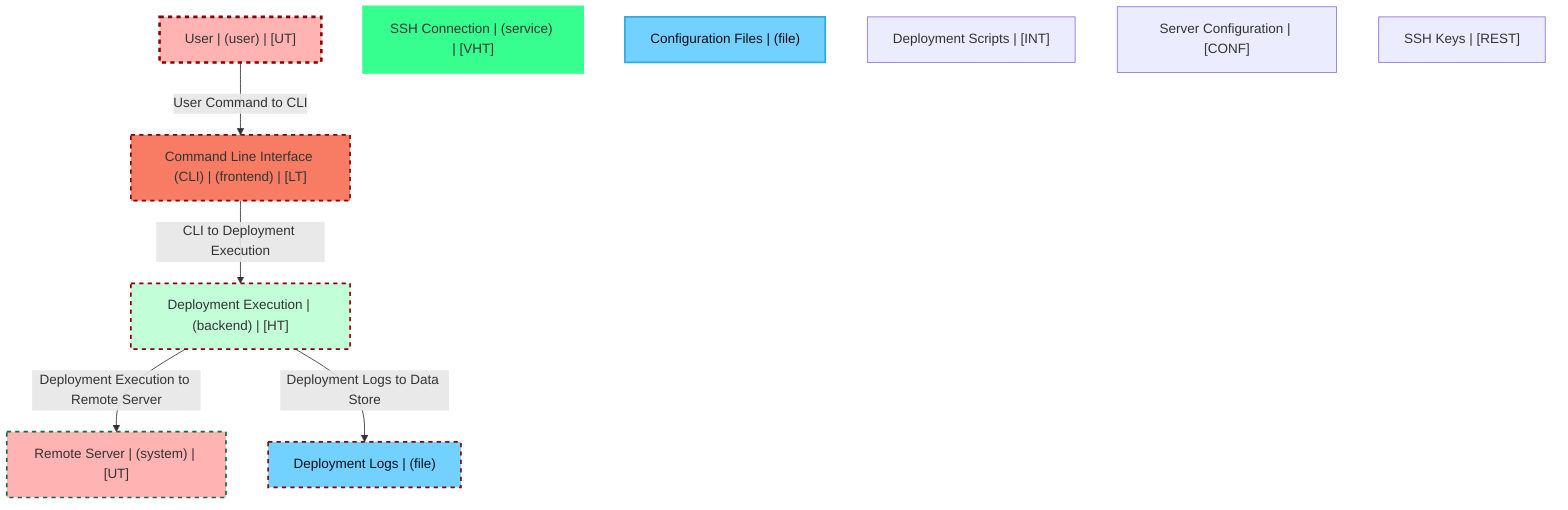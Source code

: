 graph TB
  node_01F8M8D3KQZ8J7D5G8F4F4D6F17["User | (user) | [UT]"]:::untrusted
  node_01F8M8D3KQZ8J7D5G8F4F4D6F18["Remote Server | (system) | [UT]"]:::untrusted
  node_01F8M8D3KQZ8J7D5G8F4F4D6F12["Command Line Interface (CLI) | (frontend) | [LT]"]:::lowTrust
  node_01F8M8D3KQZ8J7D5G8F4F4D6F13["Deployment Execution | (backend) | [HT]"]:::highTrust
  node_01F8M8D3KQZ8J7D5G8F4F4D6F14["SSH Connection | (service) | [VHT]"]:::veryHighTrust
  node_01F8M8D3KQZ8J7D5G8F4F4D6F15["Deployment Logs | (file)"]:::dataStore
  node_01F8M8D3KQZ8J7D5G8F4F4D6F16["Configuration Files | (file)"]:::dataStore
  node_01F8M8D3KQZ8J7D5G8F4F4D6F9["Deployment Scripts | [INT]"]:::dataAsset,internal
  node_01F8M8D3KQZ8J7D5G8F4F4D6F10["Server Configuration | [CONF]"]:::dataAsset,confidential
  node_01F8M8D3KQZ8J7D5G8F4F4D6F11["SSH Keys | [REST]"]:::dataAsset,restricted

  node_01F8M8D3KQZ8J7D5G8F4F4D6F17 -->|User Command to CLI| node_01F8M8D3KQZ8J7D5G8F4F4D6F12:::unencryptedFlow
  node_01F8M8D3KQZ8J7D5G8F4F4D6F12 -->|CLI to Deployment Execution| node_01F8M8D3KQZ8J7D5G8F4F4D6F13:::unencryptedFlow
  node_01F8M8D3KQZ8J7D5G8F4F4D6F13 -->|Deployment Execution to Remote Server| node_01F8M8D3KQZ8J7D5G8F4F4D6F18:::encryptedFlow
  node_01F8M8D3KQZ8J7D5G8F4F4D6F13 -->|Deployment Logs to Data Store| node_01F8M8D3KQZ8J7D5G8F4F4D6F15:::unencryptedFlow

  classDef externalEntity fill:#FFB3B3,stroke:#8B0000,stroke-width:2px,color:#0B0D17
  classDef process fill:#C2FFD8,stroke:#106B49,stroke-width:2px,color:#0B0D17
  classDef dataStore fill:#73d1ff,stroke:#29ABE2,stroke-width:2px,color:#0B0D17
  classDef dataAsset fill:#ffa1ad,stroke:#A259FF,stroke-width:2px,color:#0B0D17
  classDef untrusted fill:#FFB3B3,stroke:#8B0000,stroke-width:3px,stroke-dasharray:5 5
  classDef lowTrust fill:#f77c63,stroke:#f77c63,stroke-width:2px,stroke-dasharray:3 3
  classDef mediumTrust fill:#FFF2B3,stroke:#7A6300,stroke-width:2px
  classDef highTrust fill:#C2FFD8,stroke:#106B49,stroke-width:2px
  classDef veryHighTrust fill:#36FF8F,stroke:#36FF8F,stroke-width:3px
  classDef public fill:#C2FFD8,stroke:#106B49,stroke-width:1px
  classDef internal fill:#FFF2B3,stroke:#7A6300,stroke-width:1px
  classDef confidential fill:#FFB3B3,stroke:#8B0000,stroke-width:2px
  classDef restricted fill:#8B0000,stroke:#8B0000,stroke-width:3px
  classDef pii fill:#ffa1ad,stroke:#A259FF,stroke-width:2px
  classDef pci fill:#8B0000,stroke:#8B0000,stroke-width:3px
  classDef phi fill:#ffa1ad,stroke:#A259FF,stroke-width:3px
  classDef encryptedFlow stroke:#106B49,stroke-width:2px
  classDef unencryptedFlow stroke:#8B0000,stroke-width:2px,stroke-dasharray:5 5
  classDef authenticatedFlow stroke:#29ABE2,stroke-width:2px
  classDef trustBoundary fill:transparent,stroke:#2E3440,stroke-width:3px,stroke-dasharray:10 5